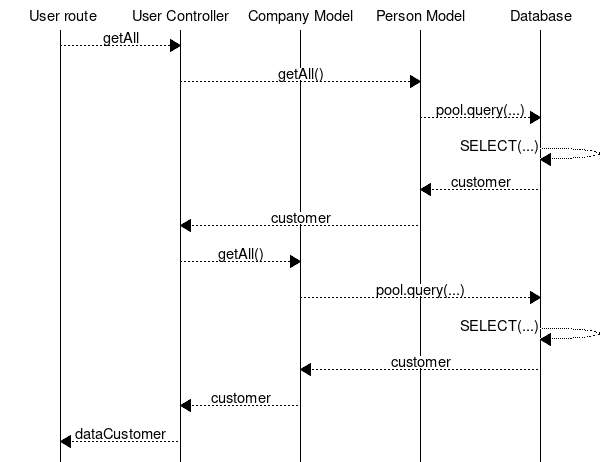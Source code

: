 msc {
  customerRoute [label=" User route"],
  customerController [label="User Controller"],
  companyModel [ label = "Company Model"],
  personModel [ label = "Person Model"],
  database [label="Database"];


  customerRoute >> customerController [ label = "getAll"];
  customerController >> personModel [label = "getAll()"];
  personModel >> database [ label = "pool.query(...)"];
  database >> database [ label = "SELECT(...)"];
  database >> personModel [ label = "customer"];
  personModel >> customerController [ label = "customer"];
  customerController >> companyModel[label = "getAll()"];
  companyModel >> database[ label = "pool.query(...)"];
  database >> database [ label = "SELECT(...)"];
  database >> companyModel [ label = "customer"];
  companyModel >> customerController [ label = "customer"];
  customerController >> customerRoute [ label = "dataCustomer"];
}